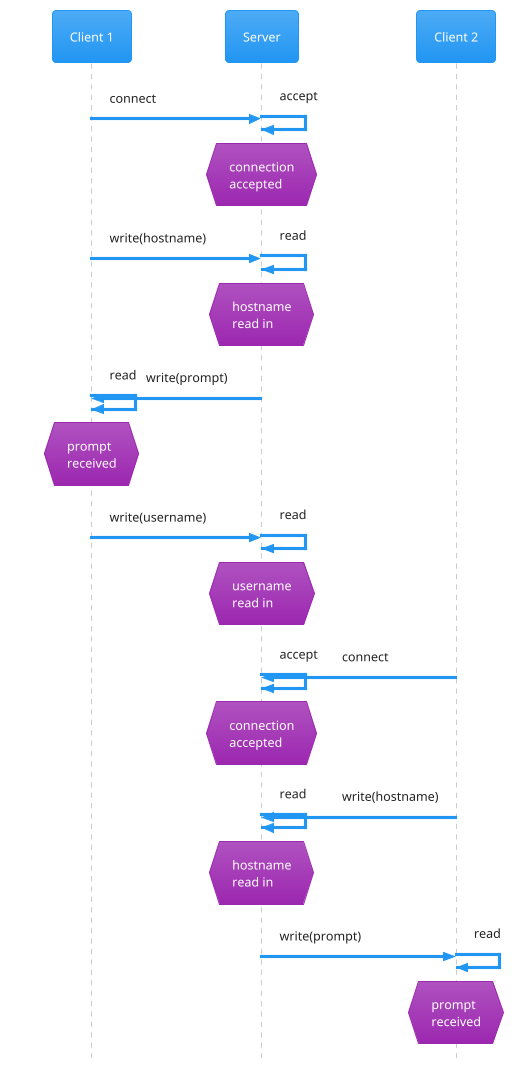 @startuml
!pragma teoz true
!theme materia
skinparam style strictuml
participant "Client 1" as Client1
participant Server
participant "Client 2" as Client2

Client1     ->      Server  : connect
& Server    ->      Server  : accept
hnote over Server           : connection\naccepted

Client1     ->      Server  : write(hostname)
& Server    ->      Server  : read
hnote over Server           : hostname\nread in

Client1     ->      Client1 : read
& Client1   <-      Server  : \twrite(prompt)
hnote over Client1          : prompt\nreceived

Client1     ->      Server  : write(username)
& Server    ->      Server  : read
hnote over Server           : username\nread in

Client2     ->      Server  : \t\tconnect
& Server    ->      Server  : accept
hnote over Server           : connection\naccepted

Client2     ->      Server  :\t\twrite(hostname)
& Server    ->      Server  : read
hnote over Server           : hostname\nread in

Client2     ->      Client2 : read
& Client2   <-      Server  : write(prompt)
hnote over Client2          : prompt\nreceived

@enduml
